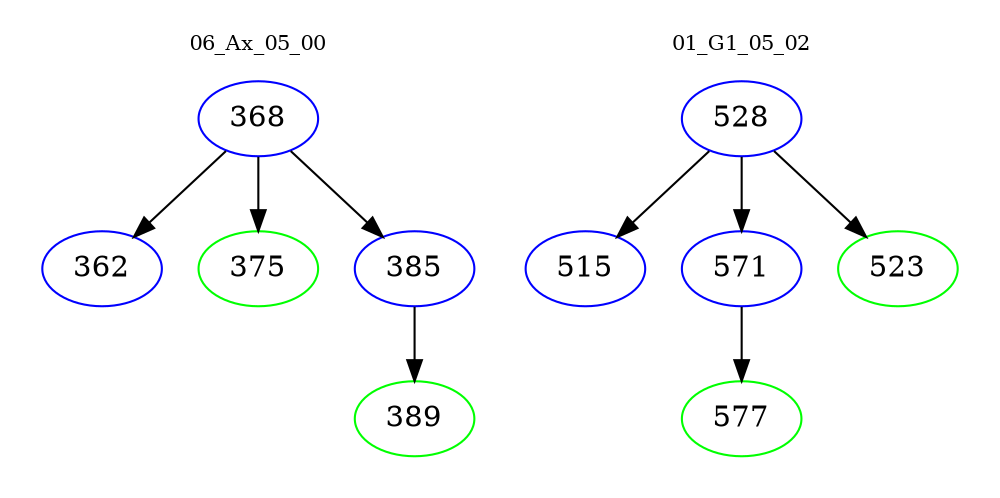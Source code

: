 digraph{
subgraph cluster_0 {
color = white
label = "06_Ax_05_00";
fontsize=10;
T0_368 [label="368", color="blue"]
T0_368 -> T0_362 [color="black"]
T0_362 [label="362", color="blue"]
T0_368 -> T0_375 [color="black"]
T0_375 [label="375", color="green"]
T0_368 -> T0_385 [color="black"]
T0_385 [label="385", color="blue"]
T0_385 -> T0_389 [color="black"]
T0_389 [label="389", color="green"]
}
subgraph cluster_1 {
color = white
label = "01_G1_05_02";
fontsize=10;
T1_528 [label="528", color="blue"]
T1_528 -> T1_515 [color="black"]
T1_515 [label="515", color="blue"]
T1_528 -> T1_571 [color="black"]
T1_571 [label="571", color="blue"]
T1_571 -> T1_577 [color="black"]
T1_577 [label="577", color="green"]
T1_528 -> T1_523 [color="black"]
T1_523 [label="523", color="green"]
}
}
